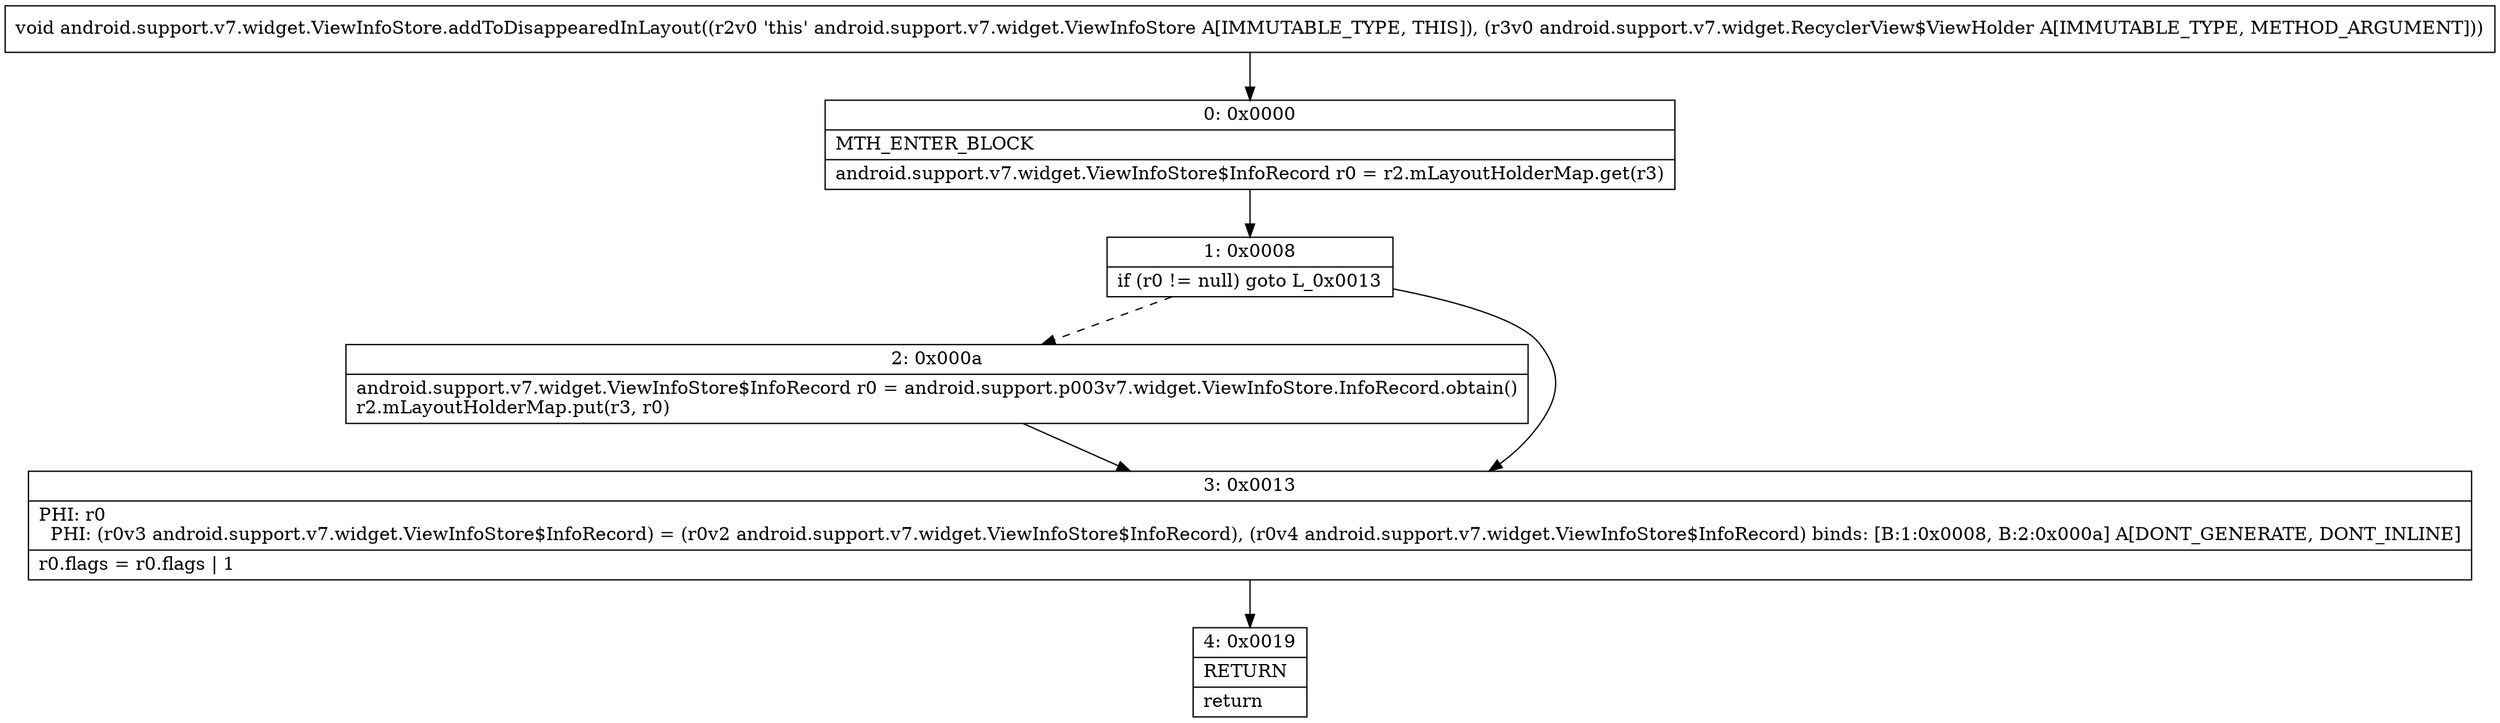 digraph "CFG forandroid.support.v7.widget.ViewInfoStore.addToDisappearedInLayout(Landroid\/support\/v7\/widget\/RecyclerView$ViewHolder;)V" {
Node_0 [shape=record,label="{0\:\ 0x0000|MTH_ENTER_BLOCK\l|android.support.v7.widget.ViewInfoStore$InfoRecord r0 = r2.mLayoutHolderMap.get(r3)\l}"];
Node_1 [shape=record,label="{1\:\ 0x0008|if (r0 != null) goto L_0x0013\l}"];
Node_2 [shape=record,label="{2\:\ 0x000a|android.support.v7.widget.ViewInfoStore$InfoRecord r0 = android.support.p003v7.widget.ViewInfoStore.InfoRecord.obtain()\lr2.mLayoutHolderMap.put(r3, r0)\l}"];
Node_3 [shape=record,label="{3\:\ 0x0013|PHI: r0 \l  PHI: (r0v3 android.support.v7.widget.ViewInfoStore$InfoRecord) = (r0v2 android.support.v7.widget.ViewInfoStore$InfoRecord), (r0v4 android.support.v7.widget.ViewInfoStore$InfoRecord) binds: [B:1:0x0008, B:2:0x000a] A[DONT_GENERATE, DONT_INLINE]\l|r0.flags = r0.flags \| 1\l}"];
Node_4 [shape=record,label="{4\:\ 0x0019|RETURN\l|return\l}"];
MethodNode[shape=record,label="{void android.support.v7.widget.ViewInfoStore.addToDisappearedInLayout((r2v0 'this' android.support.v7.widget.ViewInfoStore A[IMMUTABLE_TYPE, THIS]), (r3v0 android.support.v7.widget.RecyclerView$ViewHolder A[IMMUTABLE_TYPE, METHOD_ARGUMENT])) }"];
MethodNode -> Node_0;
Node_0 -> Node_1;
Node_1 -> Node_2[style=dashed];
Node_1 -> Node_3;
Node_2 -> Node_3;
Node_3 -> Node_4;
}

